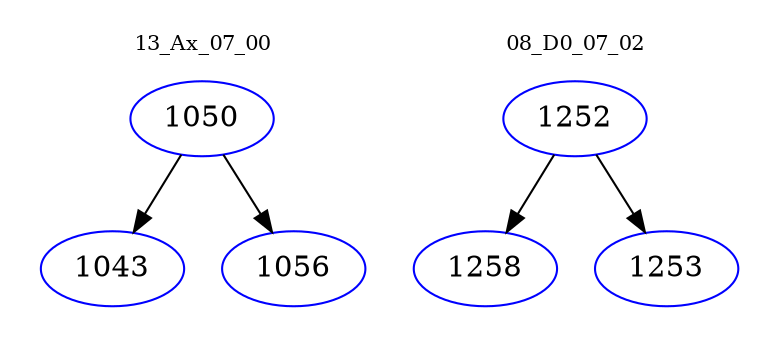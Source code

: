 digraph{
subgraph cluster_0 {
color = white
label = "13_Ax_07_00";
fontsize=10;
T0_1050 [label="1050", color="blue"]
T0_1050 -> T0_1043 [color="black"]
T0_1043 [label="1043", color="blue"]
T0_1050 -> T0_1056 [color="black"]
T0_1056 [label="1056", color="blue"]
}
subgraph cluster_1 {
color = white
label = "08_D0_07_02";
fontsize=10;
T1_1252 [label="1252", color="blue"]
T1_1252 -> T1_1258 [color="black"]
T1_1258 [label="1258", color="blue"]
T1_1252 -> T1_1253 [color="black"]
T1_1253 [label="1253", color="blue"]
}
}

